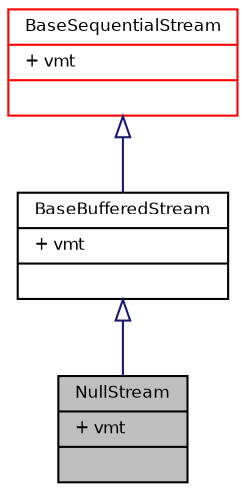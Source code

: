 digraph "NullStream"
{
  bgcolor="transparent";
  edge [fontname="Helvetica",fontsize="8",labelfontname="Helvetica",labelfontsize="8"];
  node [fontname="Helvetica",fontsize="8",shape=record];
  Node0 [label="{NullStream\n|+ vmt\l|}",height=0.2,width=0.4,color="black", fillcolor="grey75", style="filled", fontcolor="black"];
  Node1 -> Node0 [dir="back",color="midnightblue",fontsize="8",style="solid",arrowtail="onormal",fontname="Helvetica"];
  Node1 [label="{BaseBufferedStream\n|+ vmt\l|}",height=0.2,width=0.4,color="black",URL="$struct_base_buffered_stream.html",tooltip="Buffered stream class. "];
  Node2 -> Node1 [dir="back",color="midnightblue",fontsize="8",style="solid",arrowtail="onormal",fontname="Helvetica"];
  Node2 [label="{BaseSequentialStream\n|+ vmt\l|}",height=0.2,width=0.4,color="red",URL="$struct_base_sequential_stream.html",tooltip="Base stream class. "];
}
